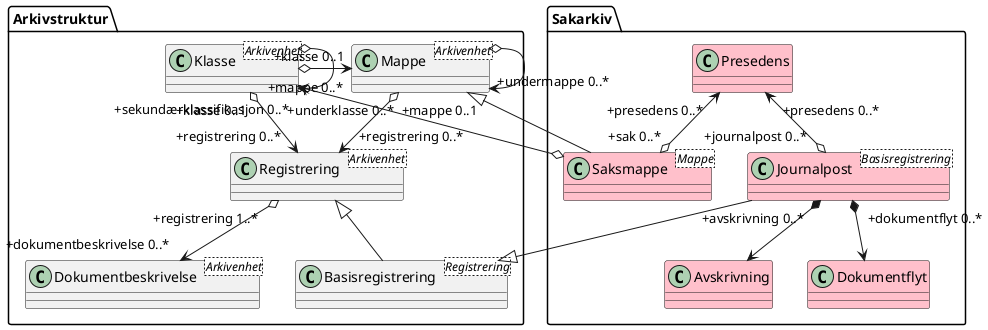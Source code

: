 @startuml
skinparam classAttributeIconSize 0
class Arkivstruktur.Klasse <Arkivenhet>
class Arkivstruktur.Mappe <Arkivenhet>
class Arkivstruktur.Registrering <Arkivenhet>
class Arkivstruktur.Basisregistrering <Registrering>
class Arkivstruktur.Dokumentbeskrivelse <Arkivenhet>
class Sakarkiv.Saksmappe <Mappe> #pink
class Sakarkiv.Presedens #pink
class Sakarkiv.Journalpost <Basisregistrering> #pink
class Sakarkiv.Avskrivning #pink
class Sakarkiv.Dokumentflyt #pink

Arkivstruktur.Klasse o--> "+underklasse 0..*" Arkivstruktur.Klasse
Arkivstruktur.Klasse "+klasse 0..1" o-> "+mappe 0..*" Arkivstruktur.Mappe
Arkivstruktur.Mappe o--> "+undermappe 0..*" Arkivstruktur.Mappe
Arkivstruktur.Mappe <|-- Sakarkiv.Saksmappe
Sakarkiv.Saksmappe o--> "+sekundærklassifikasjon 0..*" Arkivstruktur.Klasse
Sakarkiv.Presedens "+presedens 0..*" <--o "+sak 0..*" Sakarkiv.Saksmappe
Arkivstruktur.Mappe "+mappe 0..1" o--> "+registrering 0..*" Arkivstruktur.Registrering
Arkivstruktur.Klasse "+klasse 0..1" o--> "+registrering 0..*" Arkivstruktur.Registrering
Arkivstruktur.Registrering <|-- Arkivstruktur.Basisregistrering
Arkivstruktur.Basisregistrering <|-- Sakarkiv.Journalpost
Sakarkiv.Presedens "+presedens 0..*" <--o "+journalpost 0..*" Sakarkiv.Journalpost
Sakarkiv.Journalpost "+avskrivning 0..*" *--> Sakarkiv.Avskrivning
Sakarkiv.Journalpost "+dokumentflyt 0..*" *--> Sakarkiv.Dokumentflyt
Arkivstruktur.Registrering "+registrering 1..*" o--> "+dokumentbeskrivelse 0..*" Arkivstruktur.Dokumentbeskrivelse
@enduml
